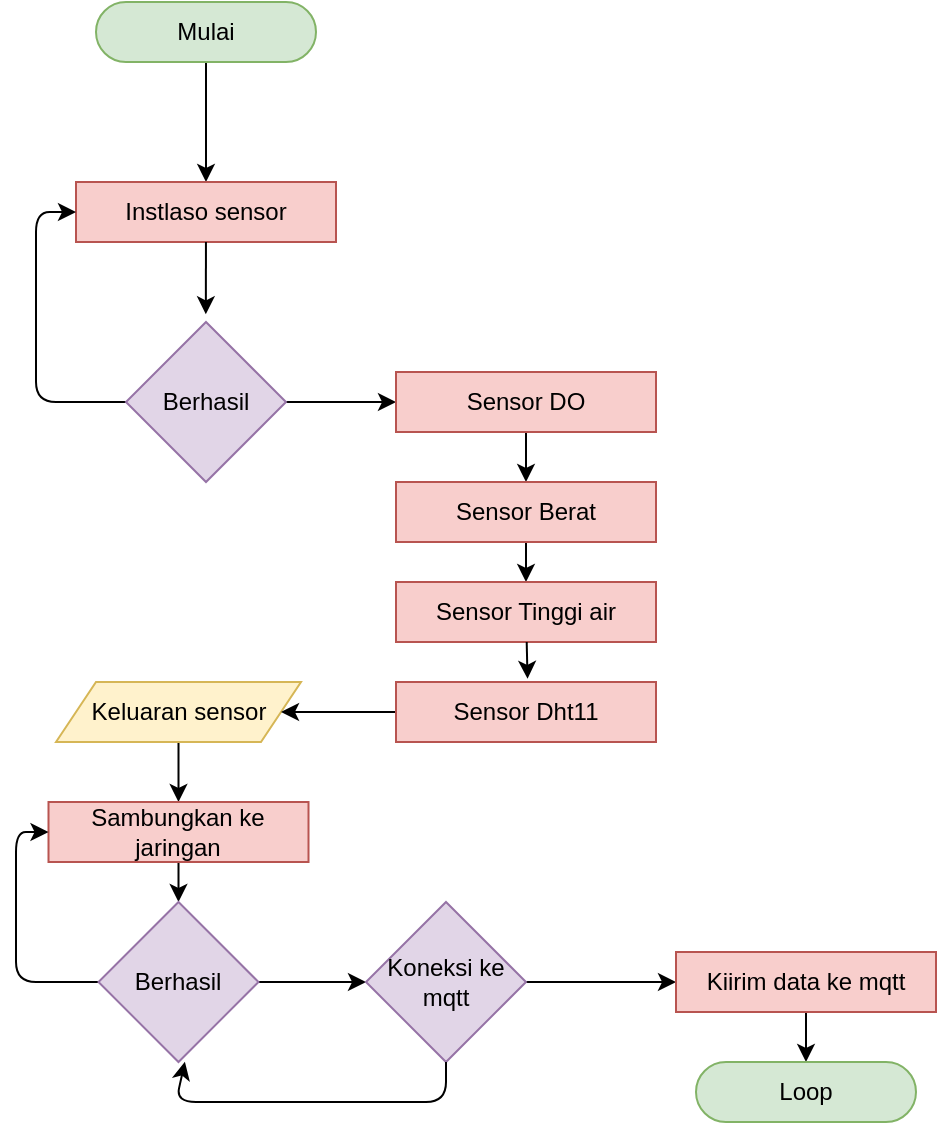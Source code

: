 <mxfile>
    <diagram id="Q31rNGidlCDa2dRJ94rk" name="Page-1">
        <mxGraphModel dx="973" dy="649" grid="1" gridSize="10" guides="1" tooltips="1" connect="1" arrows="1" fold="1" page="1" pageScale="1" pageWidth="850" pageHeight="1100" math="0" shadow="0">
            <root>
                <mxCell id="0"/>
                <mxCell id="1" parent="0"/>
                <mxCell id="33" style="edgeStyle=none;html=1;entryX=0.5;entryY=0;entryDx=0;entryDy=0;" parent="1" source="22" target="26" edge="1">
                    <mxGeometry relative="1" as="geometry"/>
                </mxCell>
                <mxCell id="22" value="&amp;nbsp;Mulai&amp;nbsp;" style="rounded=1;whiteSpace=wrap;html=1;arcSize=50;fillColor=#d5e8d4;strokeColor=#82b366;" parent="1" vertex="1">
                    <mxGeometry x="210" y="90" width="110" height="30" as="geometry"/>
                </mxCell>
                <mxCell id="26" value="Instlaso sensor" style="rounded=0;whiteSpace=wrap;html=1;fillColor=#f8cecc;strokeColor=#b85450;" parent="1" vertex="1">
                    <mxGeometry x="200" y="180" width="130" height="30" as="geometry"/>
                </mxCell>
                <mxCell id="50" style="edgeStyle=none;html=1;entryX=0.5;entryY=0;entryDx=0;entryDy=0;" edge="1" parent="1" source="27" target="46">
                    <mxGeometry relative="1" as="geometry"/>
                </mxCell>
                <mxCell id="27" value="Keluaran sensor" style="shape=parallelogram;perimeter=parallelogramPerimeter;whiteSpace=wrap;html=1;fixedSize=1;fillColor=#fff2cc;strokeColor=#d6b656;" parent="1" vertex="1">
                    <mxGeometry x="190" y="430" width="122.5" height="30" as="geometry"/>
                </mxCell>
                <mxCell id="37" value="" style="edgeStyle=none;html=1;" parent="1" source="31" target="35" edge="1">
                    <mxGeometry relative="1" as="geometry"/>
                </mxCell>
                <mxCell id="41" style="edgeStyle=none;html=1;entryX=0;entryY=0.5;entryDx=0;entryDy=0;" parent="1" source="31" target="26" edge="1">
                    <mxGeometry relative="1" as="geometry">
                        <Array as="points">
                            <mxPoint x="180" y="290"/>
                            <mxPoint x="180" y="195"/>
                        </Array>
                    </mxGeometry>
                </mxCell>
                <mxCell id="31" value="Berhasil" style="rhombus;whiteSpace=wrap;html=1;fillColor=#e1d5e7;strokeColor=#9673a6;" parent="1" vertex="1">
                    <mxGeometry x="225" y="250" width="80" height="80" as="geometry"/>
                </mxCell>
                <mxCell id="34" style="edgeStyle=none;html=1;entryX=0.499;entryY=-0.048;entryDx=0;entryDy=0;entryPerimeter=0;" parent="1" source="26" target="31" edge="1">
                    <mxGeometry relative="1" as="geometry">
                        <mxPoint x="260" y="240" as="targetPoint"/>
                    </mxGeometry>
                </mxCell>
                <mxCell id="42" style="edgeStyle=none;html=1;entryX=0.5;entryY=0;entryDx=0;entryDy=0;" parent="1" source="35" target="38" edge="1">
                    <mxGeometry relative="1" as="geometry"/>
                </mxCell>
                <mxCell id="35" value="Sensor DO" style="rounded=0;whiteSpace=wrap;html=1;fillColor=#f8cecc;strokeColor=#b85450;" parent="1" vertex="1">
                    <mxGeometry x="360" y="275" width="130" height="30" as="geometry"/>
                </mxCell>
                <mxCell id="43" style="edgeStyle=none;html=1;entryX=0.5;entryY=0;entryDx=0;entryDy=0;" parent="1" source="38" target="39" edge="1">
                    <mxGeometry relative="1" as="geometry"/>
                </mxCell>
                <mxCell id="38" value="Sensor Berat" style="rounded=0;whiteSpace=wrap;html=1;fillColor=#f8cecc;strokeColor=#b85450;" parent="1" vertex="1">
                    <mxGeometry x="360" y="330" width="130" height="30" as="geometry"/>
                </mxCell>
                <mxCell id="39" value="Sensor Tinggi air" style="rounded=0;whiteSpace=wrap;html=1;fillColor=#f8cecc;strokeColor=#b85450;" parent="1" vertex="1">
                    <mxGeometry x="360" y="380" width="130" height="30" as="geometry"/>
                </mxCell>
                <mxCell id="45" value="" style="edgeStyle=none;html=1;" edge="1" parent="1" source="40" target="27">
                    <mxGeometry relative="1" as="geometry"/>
                </mxCell>
                <mxCell id="40" value="Sensor Dht11" style="rounded=0;whiteSpace=wrap;html=1;fillColor=#f8cecc;strokeColor=#b85450;" parent="1" vertex="1">
                    <mxGeometry x="360" y="430" width="130" height="30" as="geometry"/>
                </mxCell>
                <mxCell id="44" style="edgeStyle=none;html=1;entryX=0.506;entryY=-0.052;entryDx=0;entryDy=0;entryPerimeter=0;" parent="1" source="39" target="40" edge="1">
                    <mxGeometry relative="1" as="geometry"/>
                </mxCell>
                <mxCell id="48" value="" style="edgeStyle=none;html=1;" edge="1" parent="1" source="46" target="47">
                    <mxGeometry relative="1" as="geometry"/>
                </mxCell>
                <mxCell id="46" value="Sambungkan ke jaringan" style="rounded=0;whiteSpace=wrap;html=1;fillColor=#f8cecc;strokeColor=#b85450;" vertex="1" parent="1">
                    <mxGeometry x="186.25" y="490" width="130" height="30" as="geometry"/>
                </mxCell>
                <mxCell id="52" style="edgeStyle=none;html=1;entryX=0;entryY=0.5;entryDx=0;entryDy=0;" edge="1" parent="1" source="47" target="51">
                    <mxGeometry relative="1" as="geometry"/>
                </mxCell>
                <mxCell id="53" style="edgeStyle=none;html=1;entryX=0;entryY=0.5;entryDx=0;entryDy=0;" edge="1" parent="1" source="47" target="46">
                    <mxGeometry relative="1" as="geometry">
                        <Array as="points">
                            <mxPoint x="170" y="580"/>
                            <mxPoint x="170" y="505"/>
                        </Array>
                    </mxGeometry>
                </mxCell>
                <mxCell id="47" value="Berhasil" style="rhombus;whiteSpace=wrap;html=1;fillColor=#e1d5e7;strokeColor=#9673a6;" vertex="1" parent="1">
                    <mxGeometry x="211.25" y="540" width="80" height="80" as="geometry"/>
                </mxCell>
                <mxCell id="56" value="" style="edgeStyle=none;html=1;" edge="1" parent="1" source="51" target="55">
                    <mxGeometry relative="1" as="geometry"/>
                </mxCell>
                <mxCell id="51" value="Koneksi ke mqtt" style="rhombus;whiteSpace=wrap;html=1;fillColor=#e1d5e7;strokeColor=#9673a6;" vertex="1" parent="1">
                    <mxGeometry x="345" y="540" width="80" height="80" as="geometry"/>
                </mxCell>
                <mxCell id="54" style="edgeStyle=none;html=1;entryX=0.54;entryY=0.999;entryDx=0;entryDy=0;entryPerimeter=0;" edge="1" parent="1" source="51" target="47">
                    <mxGeometry relative="1" as="geometry">
                        <Array as="points">
                            <mxPoint x="385" y="640"/>
                            <mxPoint x="250" y="640"/>
                        </Array>
                    </mxGeometry>
                </mxCell>
                <mxCell id="60" value="" style="edgeStyle=none;html=1;" edge="1" parent="1" source="55" target="58">
                    <mxGeometry relative="1" as="geometry"/>
                </mxCell>
                <mxCell id="55" value="Kiirim data ke mqtt" style="rounded=0;whiteSpace=wrap;html=1;fillColor=#f8cecc;strokeColor=#b85450;" vertex="1" parent="1">
                    <mxGeometry x="500" y="565" width="130" height="30" as="geometry"/>
                </mxCell>
                <mxCell id="58" value="Loop" style="rounded=1;whiteSpace=wrap;html=1;arcSize=50;fillColor=#d5e8d4;strokeColor=#82b366;" vertex="1" parent="1">
                    <mxGeometry x="510" y="620" width="110" height="30" as="geometry"/>
                </mxCell>
            </root>
        </mxGraphModel>
    </diagram>
</mxfile>